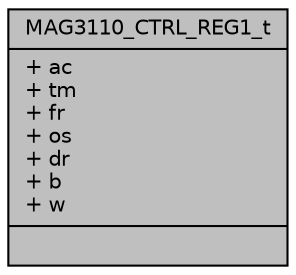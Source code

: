 digraph "MAG3110_CTRL_REG1_t"
{
  edge [fontname="Helvetica",fontsize="10",labelfontname="Helvetica",labelfontsize="10"];
  node [fontname="Helvetica",fontsize="10",shape=record];
  Node1 [label="{MAG3110_CTRL_REG1_t\n|+ ac\l+ tm\l+ fr\l+ os\l+ dr\l+ b\l+ w\l|}",height=0.2,width=0.4,color="black", fillcolor="grey75", style="filled", fontcolor="black"];
}
